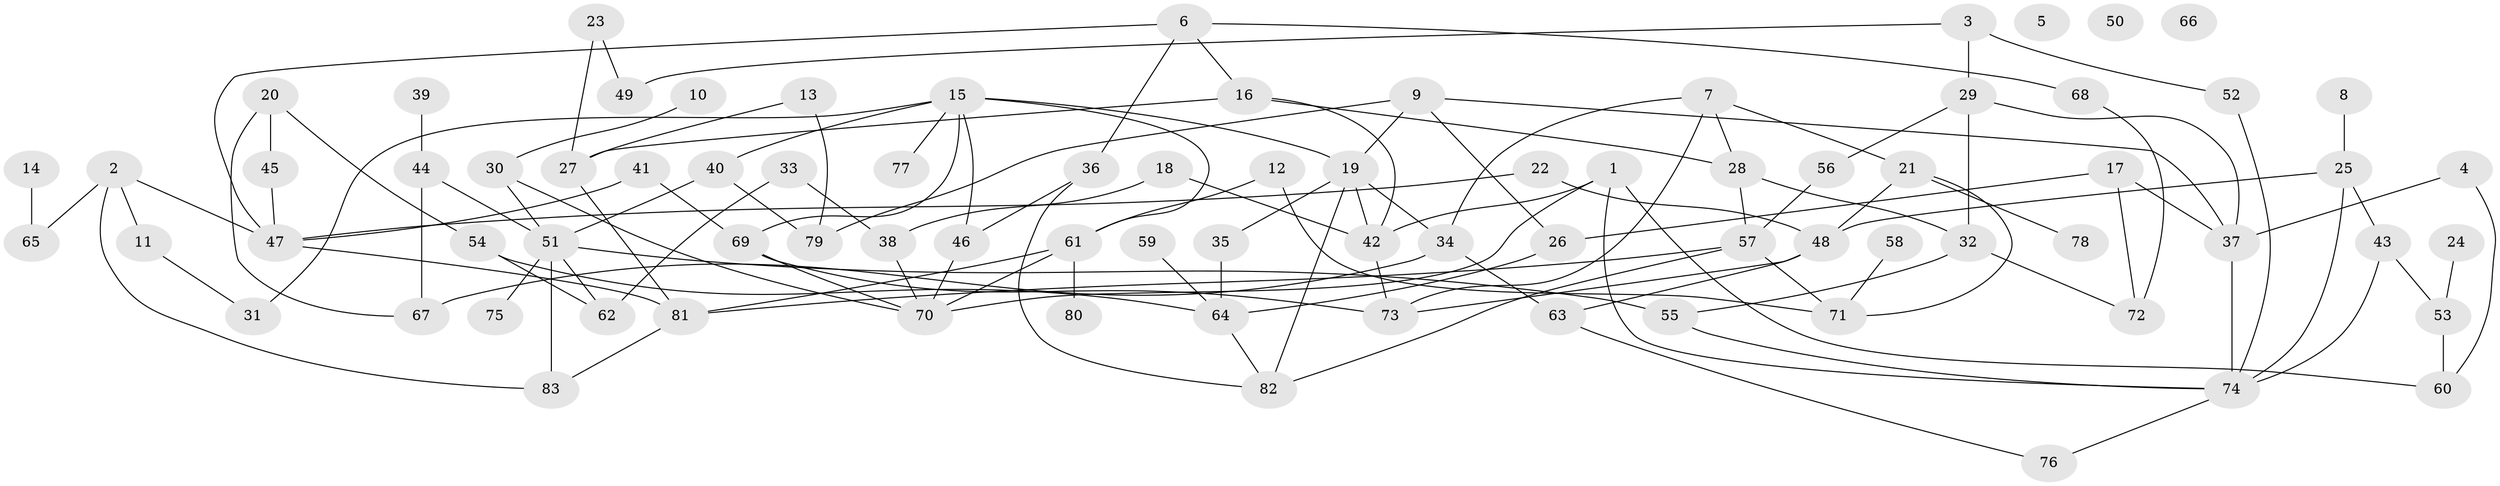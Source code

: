 // coarse degree distribution, {5: 0.1509433962264151, 4: 0.1509433962264151, 3: 0.18867924528301888, 2: 0.18867924528301888, 0: 0.05660377358490566, 8: 0.05660377358490566, 1: 0.09433962264150944, 6: 0.09433962264150944, 7: 0.018867924528301886}
// Generated by graph-tools (version 1.1) at 2025/23/03/03/25 07:23:24]
// undirected, 83 vertices, 126 edges
graph export_dot {
graph [start="1"]
  node [color=gray90,style=filled];
  1;
  2;
  3;
  4;
  5;
  6;
  7;
  8;
  9;
  10;
  11;
  12;
  13;
  14;
  15;
  16;
  17;
  18;
  19;
  20;
  21;
  22;
  23;
  24;
  25;
  26;
  27;
  28;
  29;
  30;
  31;
  32;
  33;
  34;
  35;
  36;
  37;
  38;
  39;
  40;
  41;
  42;
  43;
  44;
  45;
  46;
  47;
  48;
  49;
  50;
  51;
  52;
  53;
  54;
  55;
  56;
  57;
  58;
  59;
  60;
  61;
  62;
  63;
  64;
  65;
  66;
  67;
  68;
  69;
  70;
  71;
  72;
  73;
  74;
  75;
  76;
  77;
  78;
  79;
  80;
  81;
  82;
  83;
  1 -- 42;
  1 -- 60;
  1 -- 70;
  1 -- 74;
  2 -- 11;
  2 -- 47;
  2 -- 65;
  2 -- 83;
  3 -- 29;
  3 -- 49;
  3 -- 52;
  4 -- 37;
  4 -- 60;
  6 -- 16;
  6 -- 36;
  6 -- 47;
  6 -- 68;
  7 -- 21;
  7 -- 28;
  7 -- 34;
  7 -- 73;
  8 -- 25;
  9 -- 19;
  9 -- 26;
  9 -- 37;
  9 -- 79;
  10 -- 30;
  11 -- 31;
  12 -- 61;
  12 -- 71;
  13 -- 27;
  13 -- 79;
  14 -- 65;
  15 -- 19;
  15 -- 31;
  15 -- 40;
  15 -- 46;
  15 -- 61;
  15 -- 69;
  15 -- 77;
  16 -- 27;
  16 -- 28;
  16 -- 42;
  17 -- 26;
  17 -- 37;
  17 -- 72;
  18 -- 38;
  18 -- 42;
  19 -- 34;
  19 -- 35;
  19 -- 42;
  19 -- 82;
  20 -- 45;
  20 -- 54;
  20 -- 67;
  21 -- 48;
  21 -- 71;
  21 -- 78;
  22 -- 47;
  22 -- 48;
  23 -- 27;
  23 -- 49;
  24 -- 53;
  25 -- 43;
  25 -- 48;
  25 -- 74;
  26 -- 64;
  27 -- 81;
  28 -- 32;
  28 -- 57;
  29 -- 32;
  29 -- 37;
  29 -- 56;
  30 -- 51;
  30 -- 70;
  32 -- 55;
  32 -- 72;
  33 -- 38;
  33 -- 62;
  34 -- 63;
  34 -- 67;
  35 -- 64;
  36 -- 46;
  36 -- 82;
  37 -- 74;
  38 -- 70;
  39 -- 44;
  40 -- 51;
  40 -- 79;
  41 -- 47;
  41 -- 69;
  42 -- 73;
  43 -- 53;
  43 -- 74;
  44 -- 51;
  44 -- 67;
  45 -- 47;
  46 -- 70;
  47 -- 81;
  48 -- 63;
  48 -- 73;
  51 -- 55;
  51 -- 62;
  51 -- 75;
  51 -- 83;
  52 -- 74;
  53 -- 60;
  54 -- 62;
  54 -- 64;
  55 -- 74;
  56 -- 57;
  57 -- 71;
  57 -- 81;
  57 -- 82;
  58 -- 71;
  59 -- 64;
  61 -- 70;
  61 -- 80;
  61 -- 81;
  63 -- 76;
  64 -- 82;
  68 -- 72;
  69 -- 70;
  69 -- 73;
  74 -- 76;
  81 -- 83;
}

